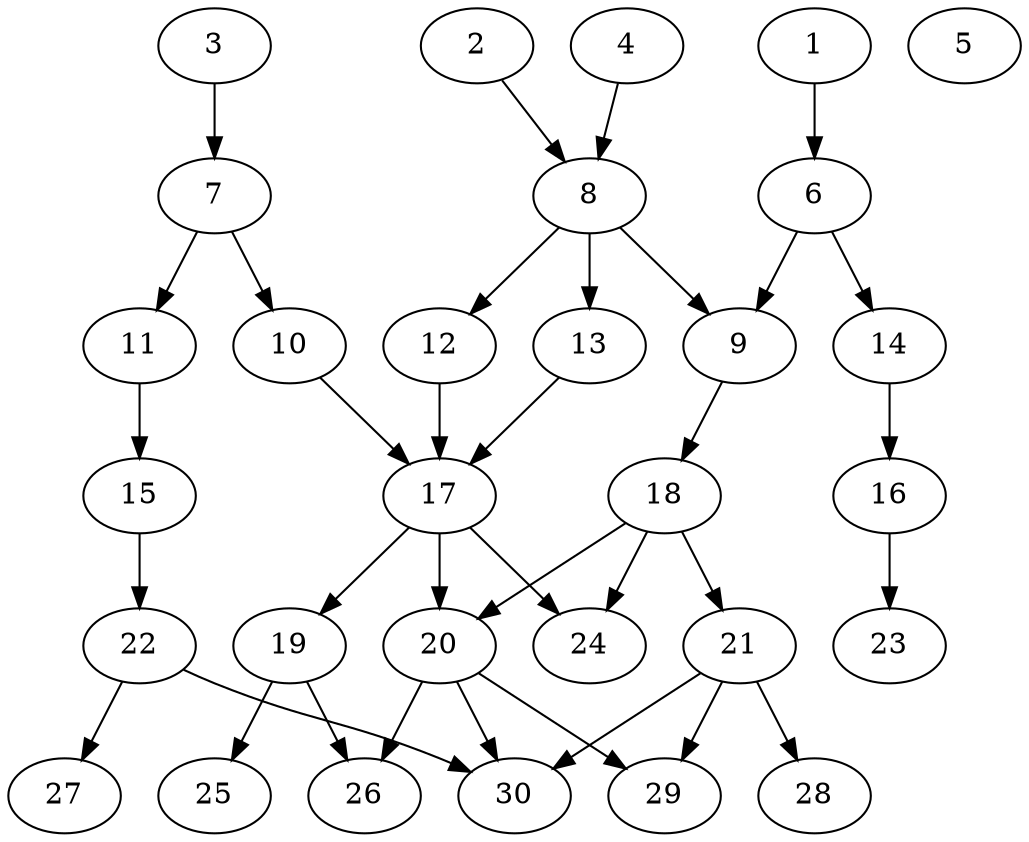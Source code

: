 // DAG (tier=2-normal, mode=compute, n=30, ccr=0.371, fat=0.553, density=0.454, regular=0.407, jump=0.164, mindata=524288, maxdata=8388608)
// DAG automatically generated by daggen at Sun Aug 24 16:33:33 2025
// /home/ermia/Project/Environments/daggen/bin/daggen --dot --ccr 0.371 --fat 0.553 --regular 0.407 --density 0.454 --jump 0.164 --mindata 524288 --maxdata 8388608 -n 30 
digraph G {
  1 [size="360947422160911", alpha="0.03", expect_size="180473711080455"]
  1 -> 6 [size ="10187159109632"]
  2 [size="4466663610684546", alpha="0.00", expect_size="2233331805342273"]
  2 -> 8 [size ="214354309939200"]
  3 [size="422134945493820736", alpha="0.19", expect_size="211067472746910368"]
  3 -> 7 [size ="237328492658688"]
  4 [size="1260186750726547968", alpha="0.03", expect_size="630093375363273984"]
  4 -> 8 [size ="478551706959872"]
  5 [size="327534534374131968", alpha="0.07", expect_size="163767267187065984"]
  6 [size="2280553364941220", alpha="0.11", expect_size="1140276682470610"]
  6 -> 9 [size ="3609920012288"]
  6 -> 14 [size ="3609920012288"]
  7 [size="20460749293946404864", alpha="0.17", expect_size="10230374646973202432"]
  7 -> 10 [size ="59846351126528"]
  7 -> 11 [size ="59846351126528"]
  8 [size="547080107033123356672", alpha="0.01", expect_size="273540053516561678336"]
  8 -> 9 [size ="535127499210752"]
  8 -> 12 [size ="535127499210752"]
  8 -> 13 [size ="535127499210752"]
  9 [size="755271814002690560", alpha="0.07", expect_size="377635907001345280"]
  9 -> 18 [size ="322146110799872"]
  10 [size="1339501839727941", alpha="0.13", expect_size="669750919863970"]
  10 -> 17 [size ="3111175323648"]
  11 [size="159945962828725223424", alpha="0.11", expect_size="79972981414362611712"]
  11 -> 15 [size ="235724926353408"]
  12 [size="10699906241934546", alpha="0.05", expect_size="5349953120967273"]
  12 -> 17 [size ="171458458288128"]
  13 [size="15790581481472000000", alpha="0.05", expect_size="7895290740736000000"]
  13 -> 17 [size ="50352619520000"]
  14 [size="18691694432213224", alpha="0.01", expect_size="9345847216106612"]
  14 -> 16 [size ="348878859665408"]
  15 [size="228148494917204288", alpha="0.09", expect_size="114074247458602144"]
  15 -> 22 [size ="140119692541952"]
  16 [size="283326199896899321856", alpha="0.10", expect_size="141663099948449660928"]
  16 -> 23 [size ="345102266400768"]
  17 [size="50683233533224288256", alpha="0.08", expect_size="25341616766612144128"]
  17 -> 19 [size ="109563575533568"]
  17 -> 20 [size ="109563575533568"]
  17 -> 24 [size ="109563575533568"]
  18 [size="242522338829008896000", alpha="0.07", expect_size="121261169414504448000"]
  18 -> 20 [size ="311117532364800"]
  18 -> 21 [size ="311117532364800"]
  18 -> 24 [size ="311117532364800"]
  19 [size="334500500288659521536", alpha="0.07", expect_size="167250250144329760768"]
  19 -> 25 [size ="385497146851328"]
  19 -> 26 [size ="385497146851328"]
  20 [size="157604009476096000000", alpha="0.17", expect_size="78802004738048000000"]
  20 -> 26 [size ="233418260480000"]
  20 -> 29 [size ="233418260480000"]
  20 -> 30 [size ="233418260480000"]
  21 [size="8159253198750613504", alpha="0.19", expect_size="4079626599375306752"]
  21 -> 28 [size ="32423278542848"]
  21 -> 29 [size ="32423278542848"]
  21 -> 30 [size ="32423278542848"]
  22 [size="555963788608667648000", alpha="0.09", expect_size="277981894304333824000"]
  22 -> 27 [size ="540904993587200"]
  22 -> 30 [size ="540904993587200"]
  23 [size="424783334923878464", alpha="0.06", expect_size="212391667461939232"]
  24 [size="5040812053558449", alpha="0.19", expect_size="2520406026779224"]
  25 [size="10001547131062810", alpha="0.15", expect_size="5000773565531405"]
  26 [size="11489948788693756", alpha="0.12", expect_size="5744974394346878"]
  27 [size="2358366303159938", alpha="0.13", expect_size="1179183151579969"]
  28 [size="7760123895074752", alpha="0.15", expect_size="3880061947537376"]
  29 [size="13704921739710606", alpha="0.14", expect_size="6852460869855303"]
  30 [size="201688631525498683392", alpha="0.04", expect_size="100844315762749341696"]
}